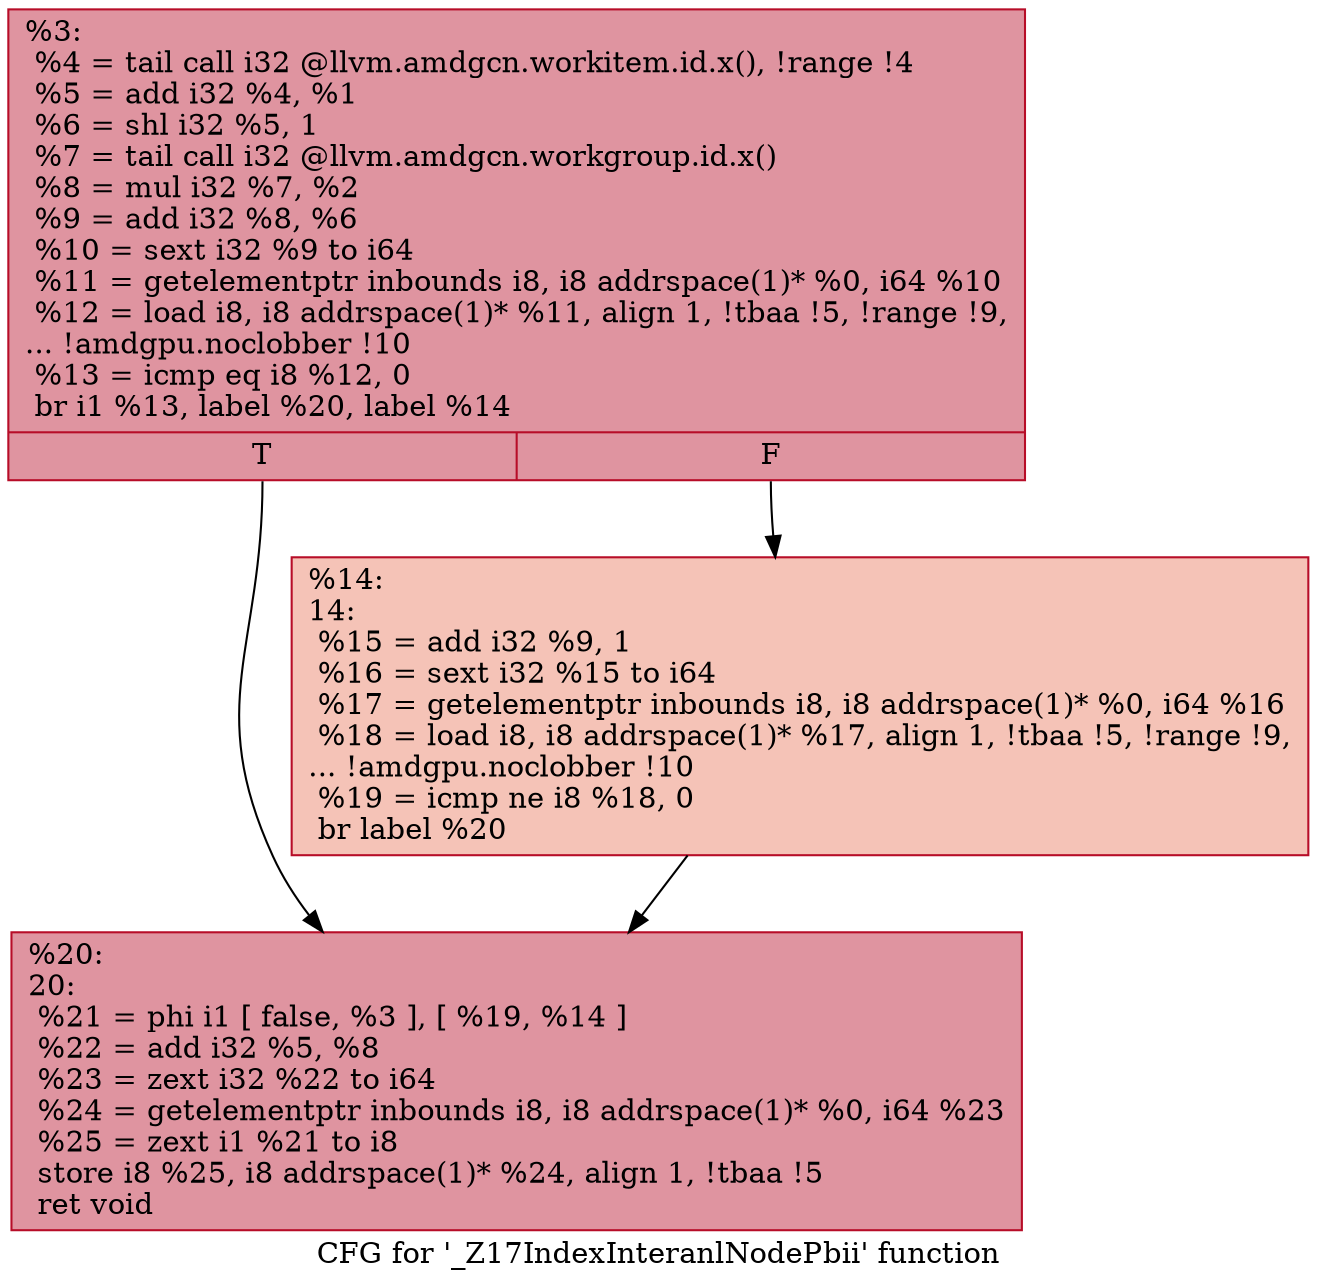 digraph "CFG for '_Z17IndexInteranlNodePbii' function" {
	label="CFG for '_Z17IndexInteranlNodePbii' function";

	Node0x4e8df60 [shape=record,color="#b70d28ff", style=filled, fillcolor="#b70d2870",label="{%3:\l  %4 = tail call i32 @llvm.amdgcn.workitem.id.x(), !range !4\l  %5 = add i32 %4, %1\l  %6 = shl i32 %5, 1\l  %7 = tail call i32 @llvm.amdgcn.workgroup.id.x()\l  %8 = mul i32 %7, %2\l  %9 = add i32 %8, %6\l  %10 = sext i32 %9 to i64\l  %11 = getelementptr inbounds i8, i8 addrspace(1)* %0, i64 %10\l  %12 = load i8, i8 addrspace(1)* %11, align 1, !tbaa !5, !range !9,\l... !amdgpu.noclobber !10\l  %13 = icmp eq i8 %12, 0\l  br i1 %13, label %20, label %14\l|{<s0>T|<s1>F}}"];
	Node0x4e8df60:s0 -> Node0x4e8ecc0;
	Node0x4e8df60:s1 -> Node0x4e8fe90;
	Node0x4e8fe90 [shape=record,color="#b70d28ff", style=filled, fillcolor="#e8765c70",label="{%14:\l14:                                               \l  %15 = add i32 %9, 1\l  %16 = sext i32 %15 to i64\l  %17 = getelementptr inbounds i8, i8 addrspace(1)* %0, i64 %16\l  %18 = load i8, i8 addrspace(1)* %17, align 1, !tbaa !5, !range !9,\l... !amdgpu.noclobber !10\l  %19 = icmp ne i8 %18, 0\l  br label %20\l}"];
	Node0x4e8fe90 -> Node0x4e8ecc0;
	Node0x4e8ecc0 [shape=record,color="#b70d28ff", style=filled, fillcolor="#b70d2870",label="{%20:\l20:                                               \l  %21 = phi i1 [ false, %3 ], [ %19, %14 ]\l  %22 = add i32 %5, %8\l  %23 = zext i32 %22 to i64\l  %24 = getelementptr inbounds i8, i8 addrspace(1)* %0, i64 %23\l  %25 = zext i1 %21 to i8\l  store i8 %25, i8 addrspace(1)* %24, align 1, !tbaa !5\l  ret void\l}"];
}
